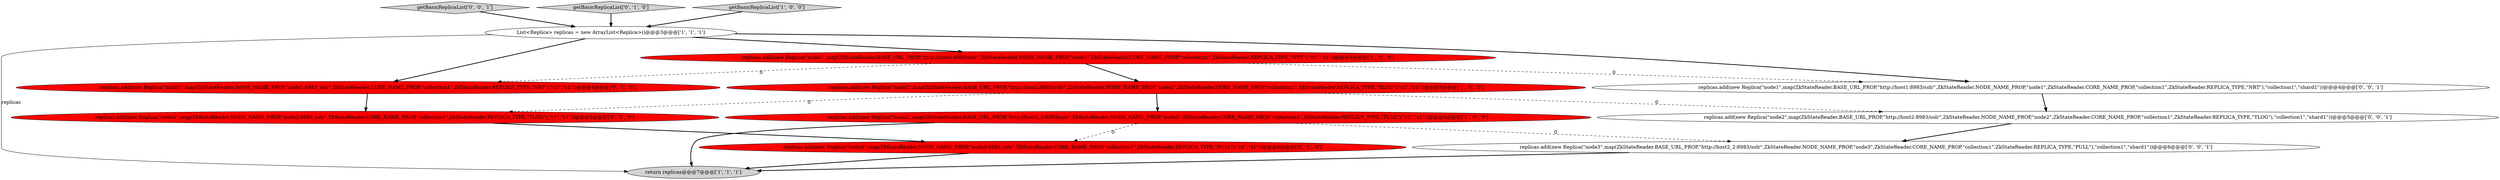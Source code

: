 digraph {
2 [style = filled, label = "return replicas@@@7@@@['1', '1', '1']", fillcolor = lightgray, shape = ellipse image = "AAA0AAABBB1BBB"];
9 [style = filled, label = "replicas.add(new Replica(\"node1\",map(ZkStateReader.NODE_NAME_PROP,\"node1:8983_solr\",ZkStateReader.CORE_NAME_PROP,\"collection1\",ZkStateReader.REPLICA_TYPE,\"NRT\"),\"c1\",\"s1\"))@@@4@@@['0', '1', '0']", fillcolor = red, shape = ellipse image = "AAA1AAABBB2BBB"];
12 [style = filled, label = "replicas.add(new Replica(\"node1\",map(ZkStateReader.BASE_URL_PROP,\"http://host1:8983/solr\",ZkStateReader.NODE_NAME_PROP,\"node1\",ZkStateReader.CORE_NAME_PROP,\"collection1\",ZkStateReader.REPLICA_TYPE,\"NRT\"),\"collection1\",\"shard1\"))@@@4@@@['0', '0', '1']", fillcolor = white, shape = ellipse image = "AAA0AAABBB3BBB"];
5 [style = filled, label = "List<Replica> replicas = new ArrayList<Replica>()@@@3@@@['1', '1', '1']", fillcolor = white, shape = ellipse image = "AAA0AAABBB1BBB"];
8 [style = filled, label = "replicas.add(new Replica(\"node3\",map(ZkStateReader.NODE_NAME_PROP,\"node3:8983_solr\",ZkStateReader.CORE_NAME_PROP,\"collection1\",ZkStateReader.REPLICA_TYPE,\"PULL\"),\"c1\",\"s1\"))@@@6@@@['0', '1', '0']", fillcolor = red, shape = ellipse image = "AAA1AAABBB2BBB"];
13 [style = filled, label = "replicas.add(new Replica(\"node3\",map(ZkStateReader.BASE_URL_PROP,\"http://host2_2:8983/solr\",ZkStateReader.NODE_NAME_PROP,\"node3\",ZkStateReader.CORE_NAME_PROP,\"collection1\",ZkStateReader.REPLICA_TYPE,\"PULL\"),\"collection1\",\"shard1\"))@@@6@@@['0', '0', '1']", fillcolor = white, shape = ellipse image = "AAA0AAABBB3BBB"];
7 [style = filled, label = "replicas.add(new Replica(\"node2\",map(ZkStateReader.NODE_NAME_PROP,\"node2:8983_solr\",ZkStateReader.CORE_NAME_PROP,\"collection1\",ZkStateReader.REPLICA_TYPE,\"TLOG\"),\"c1\",\"s1\"))@@@5@@@['0', '1', '0']", fillcolor = red, shape = ellipse image = "AAA1AAABBB2BBB"];
1 [style = filled, label = "replicas.add(new Replica(\"node2\",map(ZkStateReader.BASE_URL_PROP,\"http://host2:8983/solr\",ZkStateReader.NODE_NAME_PROP,\"node2\",ZkStateReader.CORE_NAME_PROP,\"collection1\",ZkStateReader.REPLICA_TYPE,\"TLOG\"),\"c1\",\"s1\"))@@@5@@@['1', '0', '0']", fillcolor = red, shape = ellipse image = "AAA1AAABBB1BBB"];
11 [style = filled, label = "getBasicReplicaList['0', '0', '1']", fillcolor = lightgray, shape = diamond image = "AAA0AAABBB3BBB"];
6 [style = filled, label = "getBasicReplicaList['0', '1', '0']", fillcolor = lightgray, shape = diamond image = "AAA0AAABBB2BBB"];
4 [style = filled, label = "replicas.add(new Replica(\"node3\",map(ZkStateReader.BASE_URL_PROP,\"http://host2_2:8983/solr\",ZkStateReader.NODE_NAME_PROP,\"node3\",ZkStateReader.CORE_NAME_PROP,\"collection1\",ZkStateReader.REPLICA_TYPE,\"PULL\"),\"c1\",\"s1\"))@@@6@@@['1', '0', '0']", fillcolor = red, shape = ellipse image = "AAA1AAABBB1BBB"];
10 [style = filled, label = "replicas.add(new Replica(\"node2\",map(ZkStateReader.BASE_URL_PROP,\"http://host2:8983/solr\",ZkStateReader.NODE_NAME_PROP,\"node2\",ZkStateReader.CORE_NAME_PROP,\"collection1\",ZkStateReader.REPLICA_TYPE,\"TLOG\"),\"collection1\",\"shard1\"))@@@5@@@['0', '0', '1']", fillcolor = white, shape = ellipse image = "AAA0AAABBB3BBB"];
3 [style = filled, label = "replicas.add(new Replica(\"node1\",map(ZkStateReader.BASE_URL_PROP,\"http://host1:8983/solr\",ZkStateReader.NODE_NAME_PROP,\"node1\",ZkStateReader.CORE_NAME_PROP,\"collection1\",ZkStateReader.REPLICA_TYPE,\"NRT\"),\"c1\",\"s1\"))@@@4@@@['1', '0', '0']", fillcolor = red, shape = ellipse image = "AAA1AAABBB1BBB"];
0 [style = filled, label = "getBasicReplicaList['1', '0', '0']", fillcolor = lightgray, shape = diamond image = "AAA0AAABBB1BBB"];
5->3 [style = bold, label=""];
1->4 [style = bold, label=""];
3->1 [style = bold, label=""];
5->9 [style = bold, label=""];
1->10 [style = dashed, label="0"];
4->2 [style = bold, label=""];
9->7 [style = bold, label=""];
7->8 [style = bold, label=""];
6->5 [style = bold, label=""];
11->5 [style = bold, label=""];
12->10 [style = bold, label=""];
5->2 [style = solid, label="replicas"];
3->12 [style = dashed, label="0"];
8->2 [style = bold, label=""];
5->12 [style = bold, label=""];
10->13 [style = bold, label=""];
3->9 [style = dashed, label="0"];
4->8 [style = dashed, label="0"];
1->7 [style = dashed, label="0"];
4->13 [style = dashed, label="0"];
0->5 [style = bold, label=""];
13->2 [style = bold, label=""];
}
